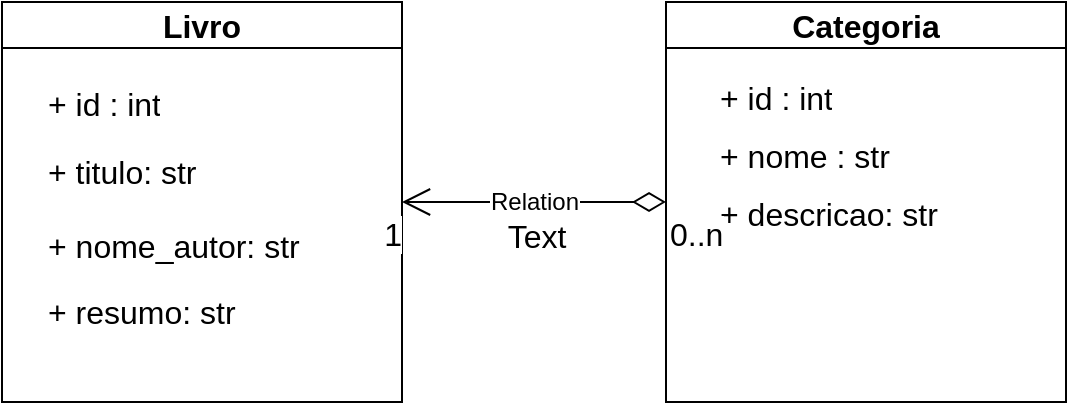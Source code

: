 <mxfile version="22.1.0" type="github">
  <diagram name="Página-1" id="6NMN6T1re0LM4AbhH7DN">
    <mxGraphModel dx="521" dy="607" grid="0" gridSize="10" guides="1" tooltips="1" connect="1" arrows="1" fold="1" page="0" pageScale="1" pageWidth="827" pageHeight="1169" math="0" shadow="0">
      <root>
        <mxCell id="0" />
        <mxCell id="1" parent="0" />
        <mxCell id="rWQZ6nBazz-qRqC81-xw-2" value="Livro" style="swimlane;whiteSpace=wrap;html=1;fontSize=16;" vertex="1" parent="1">
          <mxGeometry x="100" y="99" width="200" height="200" as="geometry" />
        </mxCell>
        <mxCell id="rWQZ6nBazz-qRqC81-xw-14" value="+ id : int" style="text;strokeColor=none;fillColor=none;align=left;verticalAlign=top;spacingLeft=4;spacingRight=4;overflow=hidden;rotatable=0;points=[[0,0.5],[1,0.5]];portConstraint=eastwest;whiteSpace=wrap;html=1;fontSize=16;" vertex="1" parent="rWQZ6nBazz-qRqC81-xw-2">
          <mxGeometry x="17" y="35" width="100" height="26" as="geometry" />
        </mxCell>
        <mxCell id="rWQZ6nBazz-qRqC81-xw-18" value="+ titulo: str" style="text;strokeColor=none;fillColor=none;align=left;verticalAlign=top;spacingLeft=4;spacingRight=4;overflow=hidden;rotatable=0;points=[[0,0.5],[1,0.5]];portConstraint=eastwest;whiteSpace=wrap;html=1;fontSize=16;" vertex="1" parent="rWQZ6nBazz-qRqC81-xw-2">
          <mxGeometry x="17" y="69" width="158" height="26" as="geometry" />
        </mxCell>
        <mxCell id="rWQZ6nBazz-qRqC81-xw-19" value="+ nome_autor: str" style="text;strokeColor=none;fillColor=none;align=left;verticalAlign=top;spacingLeft=4;spacingRight=4;overflow=hidden;rotatable=0;points=[[0,0.5],[1,0.5]];portConstraint=eastwest;whiteSpace=wrap;html=1;fontSize=16;" vertex="1" parent="rWQZ6nBazz-qRqC81-xw-2">
          <mxGeometry x="17" y="106" width="158" height="28" as="geometry" />
        </mxCell>
        <mxCell id="rWQZ6nBazz-qRqC81-xw-20" value="+ resumo: str" style="text;strokeColor=none;fillColor=none;align=left;verticalAlign=top;spacingLeft=4;spacingRight=4;overflow=hidden;rotatable=0;points=[[0,0.5],[1,0.5]];portConstraint=eastwest;whiteSpace=wrap;html=1;fontSize=16;" vertex="1" parent="rWQZ6nBazz-qRqC81-xw-2">
          <mxGeometry x="17" y="139" width="158" height="26" as="geometry" />
        </mxCell>
        <mxCell id="rWQZ6nBazz-qRqC81-xw-4" value="Categoria" style="swimlane;whiteSpace=wrap;html=1;fontSize=16;" vertex="1" parent="1">
          <mxGeometry x="432" y="99" width="200" height="200" as="geometry" />
        </mxCell>
        <mxCell id="rWQZ6nBazz-qRqC81-xw-15" value="+ id : int" style="text;strokeColor=none;fillColor=none;align=left;verticalAlign=top;spacingLeft=4;spacingRight=4;overflow=hidden;rotatable=0;points=[[0,0.5],[1,0.5]];portConstraint=eastwest;whiteSpace=wrap;html=1;fontSize=16;" vertex="1" parent="rWQZ6nBazz-qRqC81-xw-4">
          <mxGeometry x="21" y="32" width="158" height="26" as="geometry" />
        </mxCell>
        <mxCell id="rWQZ6nBazz-qRqC81-xw-16" value="+ nome : str" style="text;strokeColor=none;fillColor=none;align=left;verticalAlign=top;spacingLeft=4;spacingRight=4;overflow=hidden;rotatable=0;points=[[0,0.5],[1,0.5]];portConstraint=eastwest;whiteSpace=wrap;html=1;fontSize=16;" vertex="1" parent="rWQZ6nBazz-qRqC81-xw-4">
          <mxGeometry x="21" y="61" width="158" height="26" as="geometry" />
        </mxCell>
        <mxCell id="rWQZ6nBazz-qRqC81-xw-17" value="+ descricao: str" style="text;strokeColor=none;fillColor=none;align=left;verticalAlign=top;spacingLeft=4;spacingRight=4;overflow=hidden;rotatable=0;points=[[0,0.5],[1,0.5]];portConstraint=eastwest;whiteSpace=wrap;html=1;fontSize=16;" vertex="1" parent="rWQZ6nBazz-qRqC81-xw-4">
          <mxGeometry x="21" y="90" width="158" height="26" as="geometry" />
        </mxCell>
        <mxCell id="rWQZ6nBazz-qRqC81-xw-8" value="Relation" style="endArrow=open;html=1;endSize=12;startArrow=diamondThin;startSize=14;startFill=0;edgeStyle=orthogonalEdgeStyle;rounded=0;fontSize=12;curved=1;exitX=0;exitY=0.5;exitDx=0;exitDy=0;entryX=1;entryY=0.5;entryDx=0;entryDy=0;" edge="1" parent="1" source="rWQZ6nBazz-qRqC81-xw-4" target="rWQZ6nBazz-qRqC81-xw-2">
          <mxGeometry relative="1" as="geometry">
            <mxPoint x="280" y="362" as="sourcePoint" />
            <mxPoint x="440" y="362" as="targetPoint" />
          </mxGeometry>
        </mxCell>
        <mxCell id="rWQZ6nBazz-qRqC81-xw-9" value="0..n" style="edgeLabel;resizable=0;html=1;align=left;verticalAlign=top;fontSize=16;" connectable="0" vertex="1" parent="rWQZ6nBazz-qRqC81-xw-8">
          <mxGeometry x="-1" relative="1" as="geometry" />
        </mxCell>
        <mxCell id="rWQZ6nBazz-qRqC81-xw-10" value="1" style="edgeLabel;resizable=0;html=1;align=right;verticalAlign=top;fontSize=16;" connectable="0" vertex="1" parent="rWQZ6nBazz-qRqC81-xw-8">
          <mxGeometry x="1" relative="1" as="geometry" />
        </mxCell>
        <mxCell id="rWQZ6nBazz-qRqC81-xw-11" value="Text" style="edgeLabel;html=1;align=center;verticalAlign=middle;resizable=0;points=[];fontSize=16;" vertex="1" connectable="0" parent="rWQZ6nBazz-qRqC81-xw-8">
          <mxGeometry x="-0.015" y="17" relative="1" as="geometry">
            <mxPoint as="offset" />
          </mxGeometry>
        </mxCell>
      </root>
    </mxGraphModel>
  </diagram>
</mxfile>
